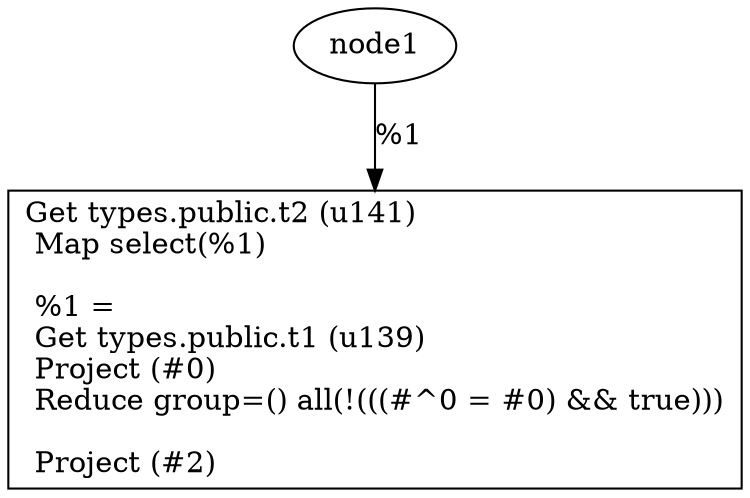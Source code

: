 digraph G {
    node0 [shape = record, label=" Get types.public.t2 (u141)\l Map select(%1)\l \l  %1 =\l   Get types.public.t1 (u139)\l   Project (#0)\l   Reduce group=() all(!(((#^0 = #0) && true)))\l \l Project (#2)\l"]
    node1 -> node0 [label = "%1\l"]
}
